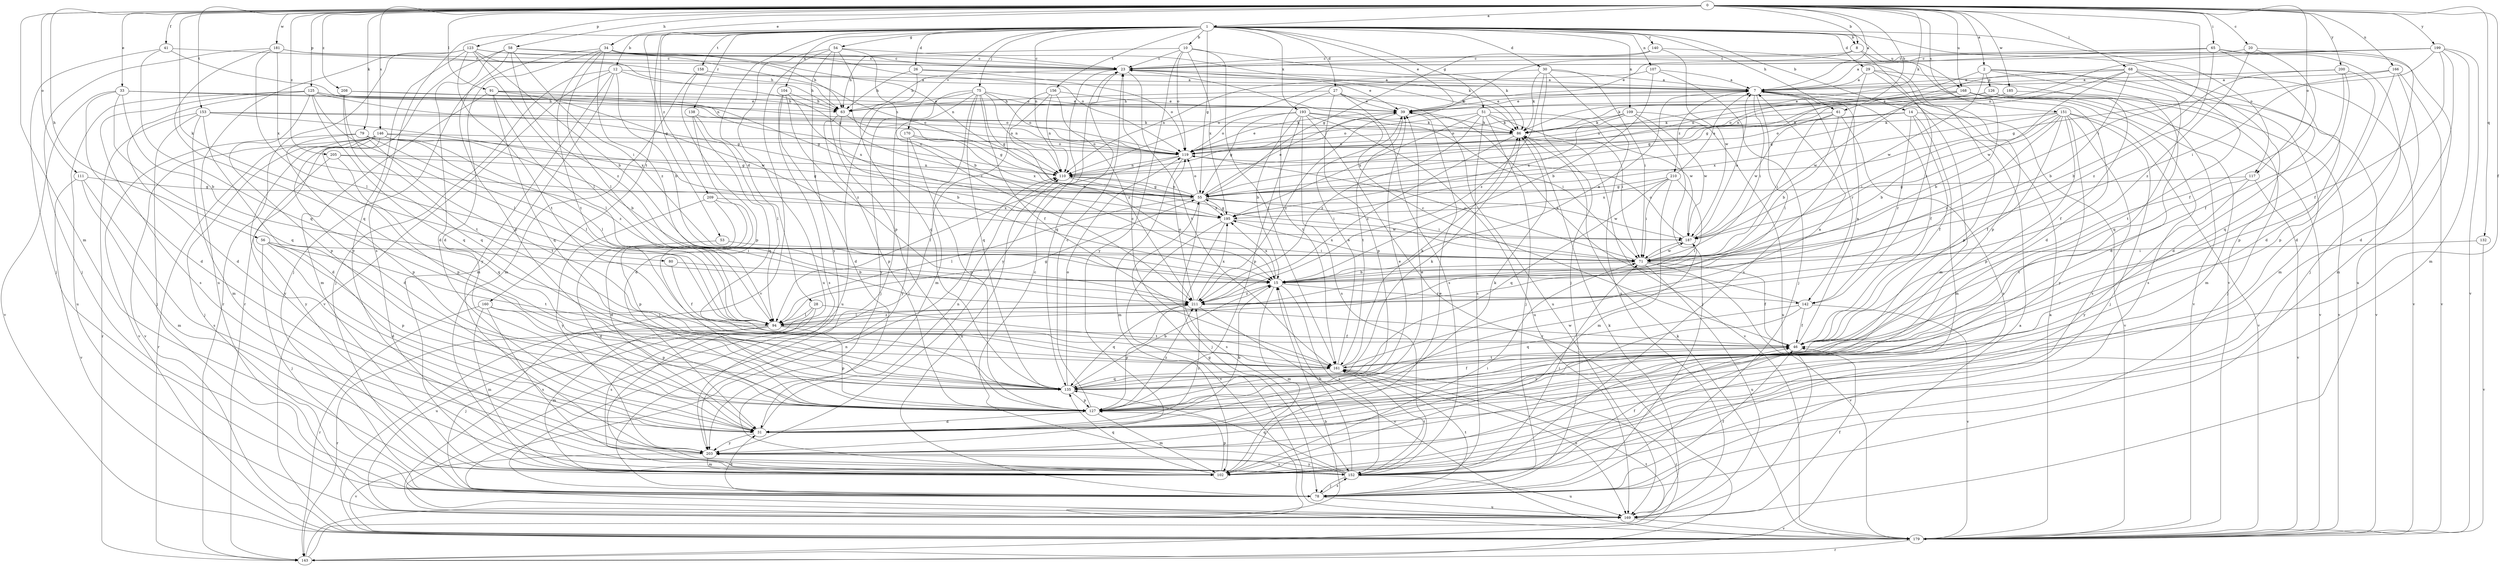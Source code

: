 strict digraph  {
0;
1;
2;
7;
8;
10;
12;
14;
15;
20;
23;
26;
27;
28;
29;
30;
31;
33;
34;
39;
41;
46;
51;
53;
54;
55;
56;
58;
61;
63;
65;
68;
71;
75;
78;
79;
80;
86;
91;
94;
102;
104;
107;
109;
110;
111;
117;
119;
123;
125;
126;
127;
132;
135;
138;
140;
142;
143;
146;
151;
152;
153;
156;
158;
160;
161;
166;
168;
169;
170;
179;
181;
185;
187;
193;
195;
199;
200;
203;
205;
208;
209;
210;
211;
0 -> 1  [label=a];
0 -> 2  [label=a];
0 -> 7  [label=a];
0 -> 8  [label=b];
0 -> 20  [label=c];
0 -> 33  [label=e];
0 -> 34  [label=e];
0 -> 41  [label=f];
0 -> 46  [label=f];
0 -> 56  [label=h];
0 -> 58  [label=h];
0 -> 61  [label=h];
0 -> 65  [label=i];
0 -> 68  [label=i];
0 -> 71  [label=i];
0 -> 79  [label=k];
0 -> 80  [label=k];
0 -> 86  [label=k];
0 -> 91  [label=l];
0 -> 102  [label=m];
0 -> 111  [label=o];
0 -> 117  [label=o];
0 -> 123  [label=p];
0 -> 125  [label=p];
0 -> 132  [label=q];
0 -> 146  [label=s];
0 -> 151  [label=s];
0 -> 153  [label=t];
0 -> 166  [label=u];
0 -> 168  [label=u];
0 -> 181  [label=w];
0 -> 185  [label=w];
0 -> 199  [label=y];
0 -> 200  [label=y];
0 -> 205  [label=z];
0 -> 208  [label=z];
1 -> 8  [label=b];
1 -> 10  [label=b];
1 -> 12  [label=b];
1 -> 14  [label=b];
1 -> 26  [label=d];
1 -> 27  [label=d];
1 -> 28  [label=d];
1 -> 29  [label=d];
1 -> 30  [label=d];
1 -> 39  [label=e];
1 -> 51  [label=g];
1 -> 53  [label=g];
1 -> 54  [label=g];
1 -> 55  [label=g];
1 -> 61  [label=h];
1 -> 75  [label=j];
1 -> 104  [label=n];
1 -> 107  [label=n];
1 -> 109  [label=n];
1 -> 110  [label=n];
1 -> 117  [label=o];
1 -> 138  [label=r];
1 -> 140  [label=r];
1 -> 152  [label=s];
1 -> 156  [label=t];
1 -> 158  [label=t];
1 -> 160  [label=t];
1 -> 168  [label=u];
1 -> 170  [label=v];
1 -> 179  [label=v];
1 -> 193  [label=x];
1 -> 209  [label=z];
2 -> 31  [label=d];
2 -> 102  [label=m];
2 -> 110  [label=n];
2 -> 126  [label=p];
2 -> 135  [label=q];
2 -> 187  [label=w];
7 -> 39  [label=e];
7 -> 46  [label=f];
7 -> 63  [label=h];
7 -> 71  [label=i];
7 -> 94  [label=l];
7 -> 142  [label=r];
7 -> 210  [label=z];
8 -> 23  [label=c];
8 -> 31  [label=d];
8 -> 119  [label=o];
8 -> 142  [label=r];
10 -> 23  [label=c];
10 -> 63  [label=h];
10 -> 86  [label=k];
10 -> 119  [label=o];
10 -> 161  [label=t];
10 -> 195  [label=x];
10 -> 203  [label=y];
12 -> 7  [label=a];
12 -> 15  [label=b];
12 -> 63  [label=h];
12 -> 78  [label=j];
12 -> 102  [label=m];
12 -> 179  [label=v];
12 -> 203  [label=y];
14 -> 46  [label=f];
14 -> 86  [label=k];
14 -> 102  [label=m];
14 -> 119  [label=o];
14 -> 142  [label=r];
14 -> 179  [label=v];
15 -> 7  [label=a];
15 -> 102  [label=m];
15 -> 142  [label=r];
15 -> 152  [label=s];
15 -> 195  [label=x];
15 -> 211  [label=z];
20 -> 23  [label=c];
20 -> 31  [label=d];
20 -> 46  [label=f];
20 -> 211  [label=z];
23 -> 7  [label=a];
23 -> 39  [label=e];
23 -> 63  [label=h];
23 -> 86  [label=k];
23 -> 135  [label=q];
23 -> 161  [label=t];
23 -> 203  [label=y];
26 -> 7  [label=a];
26 -> 63  [label=h];
26 -> 119  [label=o];
26 -> 135  [label=q];
27 -> 39  [label=e];
27 -> 63  [label=h];
27 -> 127  [label=p];
27 -> 152  [label=s];
27 -> 161  [label=t];
27 -> 169  [label=u];
28 -> 94  [label=l];
28 -> 152  [label=s];
28 -> 161  [label=t];
28 -> 169  [label=u];
29 -> 7  [label=a];
29 -> 102  [label=m];
29 -> 127  [label=p];
29 -> 152  [label=s];
29 -> 179  [label=v];
30 -> 7  [label=a];
30 -> 71  [label=i];
30 -> 78  [label=j];
30 -> 86  [label=k];
30 -> 110  [label=n];
30 -> 169  [label=u];
30 -> 211  [label=z];
31 -> 15  [label=b];
31 -> 39  [label=e];
31 -> 86  [label=k];
31 -> 110  [label=n];
31 -> 203  [label=y];
31 -> 211  [label=z];
33 -> 15  [label=b];
33 -> 31  [label=d];
33 -> 39  [label=e];
33 -> 63  [label=h];
33 -> 135  [label=q];
33 -> 179  [label=v];
34 -> 23  [label=c];
34 -> 31  [label=d];
34 -> 63  [label=h];
34 -> 78  [label=j];
34 -> 86  [label=k];
34 -> 94  [label=l];
34 -> 119  [label=o];
34 -> 161  [label=t];
34 -> 211  [label=z];
39 -> 86  [label=k];
39 -> 161  [label=t];
39 -> 211  [label=z];
41 -> 23  [label=c];
41 -> 78  [label=j];
41 -> 110  [label=n];
41 -> 135  [label=q];
46 -> 7  [label=a];
46 -> 23  [label=c];
46 -> 161  [label=t];
51 -> 71  [label=i];
51 -> 78  [label=j];
51 -> 86  [label=k];
51 -> 119  [label=o];
51 -> 152  [label=s];
51 -> 187  [label=w];
51 -> 195  [label=x];
51 -> 211  [label=z];
53 -> 31  [label=d];
53 -> 71  [label=i];
54 -> 15  [label=b];
54 -> 23  [label=c];
54 -> 127  [label=p];
54 -> 169  [label=u];
54 -> 179  [label=v];
54 -> 203  [label=y];
54 -> 211  [label=z];
55 -> 39  [label=e];
55 -> 71  [label=i];
55 -> 78  [label=j];
55 -> 94  [label=l];
55 -> 110  [label=n];
55 -> 119  [label=o];
55 -> 187  [label=w];
55 -> 195  [label=x];
56 -> 31  [label=d];
56 -> 71  [label=i];
56 -> 78  [label=j];
56 -> 127  [label=p];
56 -> 161  [label=t];
58 -> 23  [label=c];
58 -> 31  [label=d];
58 -> 71  [label=i];
58 -> 110  [label=n];
58 -> 127  [label=p];
58 -> 143  [label=r];
58 -> 211  [label=z];
61 -> 15  [label=b];
61 -> 71  [label=i];
61 -> 86  [label=k];
61 -> 152  [label=s];
61 -> 187  [label=w];
63 -> 15  [label=b];
63 -> 55  [label=g];
63 -> 127  [label=p];
65 -> 7  [label=a];
65 -> 23  [label=c];
65 -> 31  [label=d];
65 -> 78  [label=j];
65 -> 169  [label=u];
65 -> 211  [label=z];
68 -> 7  [label=a];
68 -> 15  [label=b];
68 -> 31  [label=d];
68 -> 55  [label=g];
68 -> 110  [label=n];
68 -> 161  [label=t];
68 -> 179  [label=v];
68 -> 187  [label=w];
71 -> 15  [label=b];
71 -> 46  [label=f];
71 -> 119  [label=o];
71 -> 169  [label=u];
71 -> 179  [label=v];
71 -> 187  [label=w];
71 -> 195  [label=x];
75 -> 39  [label=e];
75 -> 46  [label=f];
75 -> 55  [label=g];
75 -> 78  [label=j];
75 -> 102  [label=m];
75 -> 110  [label=n];
75 -> 119  [label=o];
75 -> 135  [label=q];
75 -> 169  [label=u];
75 -> 203  [label=y];
78 -> 31  [label=d];
78 -> 46  [label=f];
78 -> 110  [label=n];
78 -> 152  [label=s];
78 -> 161  [label=t];
78 -> 169  [label=u];
79 -> 94  [label=l];
79 -> 119  [label=o];
79 -> 127  [label=p];
79 -> 161  [label=t];
79 -> 179  [label=v];
79 -> 211  [label=z];
80 -> 15  [label=b];
80 -> 46  [label=f];
86 -> 119  [label=o];
86 -> 179  [label=v];
86 -> 211  [label=z];
91 -> 39  [label=e];
91 -> 55  [label=g];
91 -> 94  [label=l];
91 -> 102  [label=m];
91 -> 135  [label=q];
91 -> 187  [label=w];
94 -> 46  [label=f];
94 -> 55  [label=g];
94 -> 78  [label=j];
94 -> 102  [label=m];
94 -> 127  [label=p];
94 -> 143  [label=r];
94 -> 211  [label=z];
102 -> 39  [label=e];
102 -> 71  [label=i];
102 -> 127  [label=p];
102 -> 135  [label=q];
104 -> 31  [label=d];
104 -> 63  [label=h];
104 -> 152  [label=s];
104 -> 195  [label=x];
104 -> 211  [label=z];
107 -> 7  [label=a];
107 -> 15  [label=b];
107 -> 78  [label=j];
107 -> 110  [label=n];
109 -> 78  [label=j];
109 -> 86  [label=k];
109 -> 119  [label=o];
109 -> 169  [label=u];
109 -> 187  [label=w];
109 -> 195  [label=x];
110 -> 55  [label=g];
110 -> 71  [label=i];
111 -> 55  [label=g];
111 -> 102  [label=m];
111 -> 152  [label=s];
111 -> 179  [label=v];
117 -> 55  [label=g];
117 -> 161  [label=t];
117 -> 179  [label=v];
117 -> 203  [label=y];
119 -> 39  [label=e];
119 -> 94  [label=l];
119 -> 102  [label=m];
119 -> 110  [label=n];
123 -> 15  [label=b];
123 -> 23  [label=c];
123 -> 55  [label=g];
123 -> 94  [label=l];
123 -> 110  [label=n];
123 -> 143  [label=r];
123 -> 161  [label=t];
123 -> 169  [label=u];
123 -> 203  [label=y];
125 -> 31  [label=d];
125 -> 39  [label=e];
125 -> 55  [label=g];
125 -> 94  [label=l];
125 -> 119  [label=o];
125 -> 127  [label=p];
125 -> 135  [label=q];
125 -> 152  [label=s];
125 -> 169  [label=u];
126 -> 39  [label=e];
126 -> 46  [label=f];
126 -> 55  [label=g];
126 -> 78  [label=j];
126 -> 86  [label=k];
126 -> 179  [label=v];
127 -> 23  [label=c];
127 -> 31  [label=d];
127 -> 39  [label=e];
127 -> 102  [label=m];
127 -> 187  [label=w];
127 -> 211  [label=z];
132 -> 71  [label=i];
132 -> 179  [label=v];
135 -> 15  [label=b];
135 -> 46  [label=f];
135 -> 86  [label=k];
135 -> 119  [label=o];
135 -> 127  [label=p];
138 -> 31  [label=d];
138 -> 86  [label=k];
138 -> 94  [label=l];
138 -> 135  [label=q];
140 -> 23  [label=c];
140 -> 55  [label=g];
140 -> 127  [label=p];
140 -> 187  [label=w];
142 -> 39  [label=e];
142 -> 46  [label=f];
142 -> 135  [label=q];
142 -> 179  [label=v];
142 -> 203  [label=y];
143 -> 7  [label=a];
143 -> 15  [label=b];
143 -> 161  [label=t];
146 -> 15  [label=b];
146 -> 31  [label=d];
146 -> 55  [label=g];
146 -> 78  [label=j];
146 -> 94  [label=l];
146 -> 119  [label=o];
146 -> 127  [label=p];
146 -> 143  [label=r];
146 -> 179  [label=v];
146 -> 203  [label=y];
151 -> 15  [label=b];
151 -> 46  [label=f];
151 -> 71  [label=i];
151 -> 78  [label=j];
151 -> 86  [label=k];
151 -> 127  [label=p];
151 -> 152  [label=s];
151 -> 179  [label=v];
151 -> 195  [label=x];
151 -> 203  [label=y];
151 -> 211  [label=z];
152 -> 15  [label=b];
152 -> 23  [label=c];
152 -> 46  [label=f];
152 -> 71  [label=i];
152 -> 78  [label=j];
152 -> 135  [label=q];
152 -> 161  [label=t];
152 -> 169  [label=u];
152 -> 203  [label=y];
153 -> 31  [label=d];
153 -> 78  [label=j];
153 -> 86  [label=k];
153 -> 102  [label=m];
153 -> 119  [label=o];
153 -> 143  [label=r];
153 -> 195  [label=x];
156 -> 15  [label=b];
156 -> 39  [label=e];
156 -> 78  [label=j];
156 -> 110  [label=n];
156 -> 211  [label=z];
158 -> 7  [label=a];
158 -> 102  [label=m];
158 -> 127  [label=p];
160 -> 94  [label=l];
160 -> 102  [label=m];
160 -> 127  [label=p];
160 -> 143  [label=r];
160 -> 152  [label=s];
161 -> 7  [label=a];
161 -> 23  [label=c];
161 -> 39  [label=e];
161 -> 86  [label=k];
161 -> 135  [label=q];
161 -> 143  [label=r];
161 -> 169  [label=u];
166 -> 7  [label=a];
166 -> 55  [label=g];
166 -> 102  [label=m];
166 -> 127  [label=p];
166 -> 179  [label=v];
168 -> 15  [label=b];
168 -> 39  [label=e];
168 -> 102  [label=m];
168 -> 110  [label=n];
168 -> 152  [label=s];
168 -> 179  [label=v];
168 -> 187  [label=w];
169 -> 46  [label=f];
169 -> 55  [label=g];
169 -> 86  [label=k];
169 -> 110  [label=n];
169 -> 179  [label=v];
170 -> 119  [label=o];
170 -> 127  [label=p];
170 -> 195  [label=x];
170 -> 203  [label=y];
179 -> 7  [label=a];
179 -> 86  [label=k];
179 -> 143  [label=r];
181 -> 23  [label=c];
181 -> 63  [label=h];
181 -> 78  [label=j];
181 -> 94  [label=l];
181 -> 135  [label=q];
181 -> 195  [label=x];
185 -> 39  [label=e];
185 -> 55  [label=g];
185 -> 119  [label=o];
185 -> 179  [label=v];
187 -> 7  [label=a];
187 -> 71  [label=i];
187 -> 119  [label=o];
193 -> 15  [label=b];
193 -> 55  [label=g];
193 -> 71  [label=i];
193 -> 86  [label=k];
193 -> 119  [label=o];
193 -> 127  [label=p];
193 -> 143  [label=r];
193 -> 152  [label=s];
193 -> 169  [label=u];
195 -> 55  [label=g];
195 -> 152  [label=s];
195 -> 179  [label=v];
195 -> 187  [label=w];
199 -> 23  [label=c];
199 -> 31  [label=d];
199 -> 39  [label=e];
199 -> 46  [label=f];
199 -> 71  [label=i];
199 -> 102  [label=m];
199 -> 119  [label=o];
199 -> 179  [label=v];
200 -> 7  [label=a];
200 -> 15  [label=b];
200 -> 46  [label=f];
200 -> 127  [label=p];
200 -> 135  [label=q];
203 -> 102  [label=m];
203 -> 152  [label=s];
203 -> 179  [label=v];
205 -> 55  [label=g];
205 -> 110  [label=n];
205 -> 135  [label=q];
205 -> 203  [label=y];
208 -> 63  [label=h];
208 -> 119  [label=o];
208 -> 135  [label=q];
208 -> 161  [label=t];
209 -> 31  [label=d];
209 -> 127  [label=p];
209 -> 195  [label=x];
209 -> 203  [label=y];
210 -> 7  [label=a];
210 -> 55  [label=g];
210 -> 71  [label=i];
210 -> 94  [label=l];
210 -> 102  [label=m];
210 -> 135  [label=q];
210 -> 195  [label=x];
211 -> 94  [label=l];
211 -> 119  [label=o];
211 -> 127  [label=p];
211 -> 135  [label=q];
211 -> 179  [label=v];
211 -> 195  [label=x];
}
